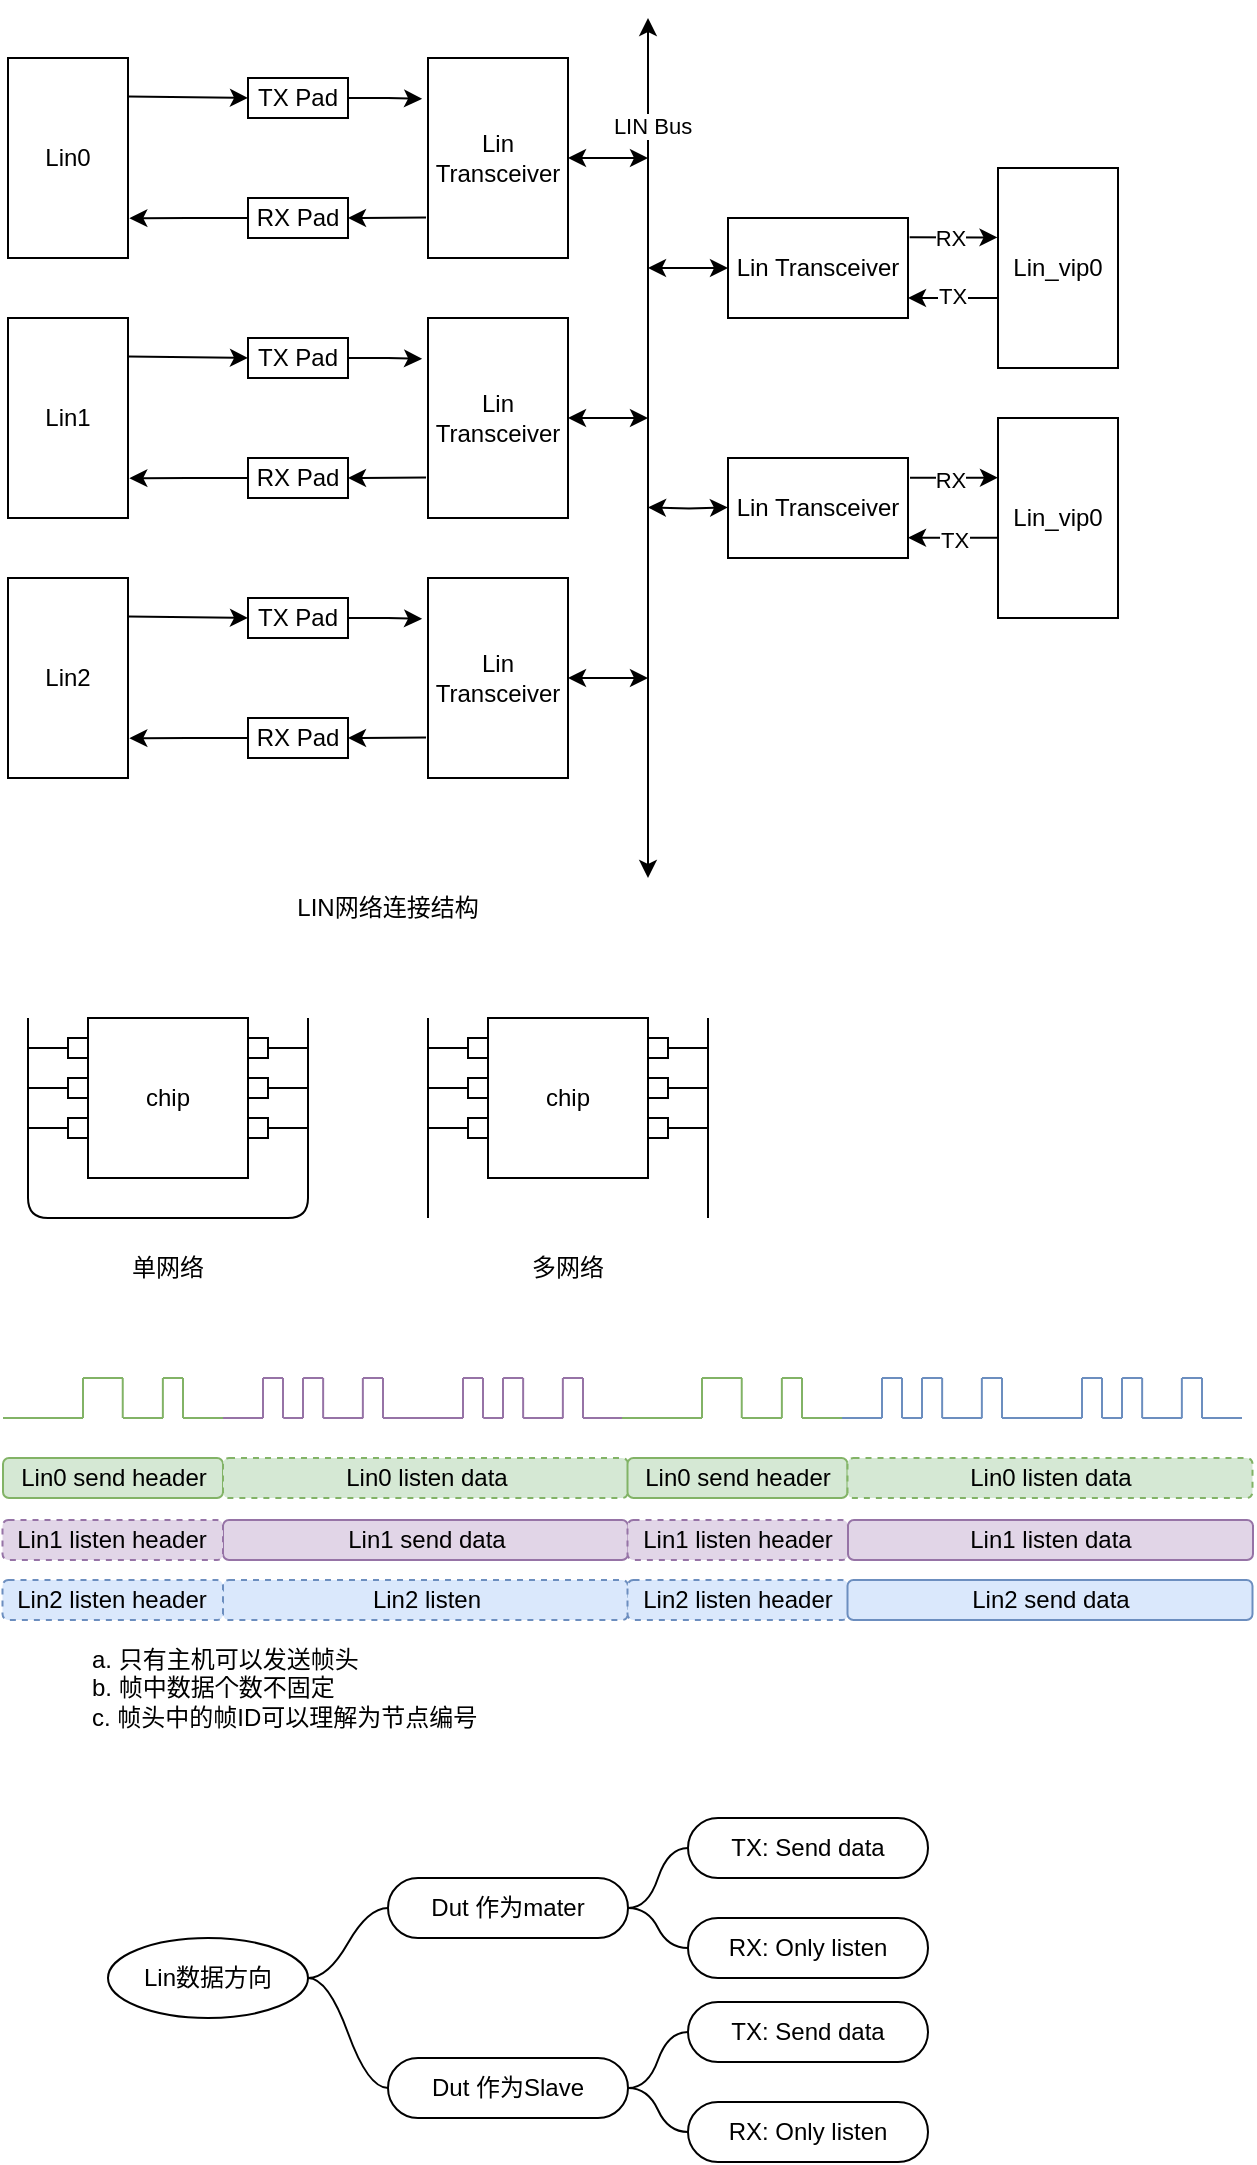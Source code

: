 <mxfile version="28.0.9">
  <diagram name="第 1 页" id="K6bxP3eLT8ISsSR_P171">
    <mxGraphModel dx="951" dy="506" grid="1" gridSize="10" guides="1" tooltips="1" connect="1" arrows="1" fold="1" page="1" pageScale="1" pageWidth="827" pageHeight="1169" math="0" shadow="0">
      <root>
        <mxCell id="0" />
        <mxCell id="1" parent="0" />
        <mxCell id="LN3oMMvDZQhAUmZCS1oj-1" value="&lt;div&gt;Lin0&lt;/div&gt;" style="rounded=0;whiteSpace=wrap;html=1;" parent="1" vertex="1">
          <mxGeometry x="80" y="40" width="60" height="100" as="geometry" />
        </mxCell>
        <mxCell id="LN3oMMvDZQhAUmZCS1oj-3" value="TX Pad" style="rounded=0;whiteSpace=wrap;html=1;" parent="1" vertex="1">
          <mxGeometry x="200" y="50" width="50" height="20" as="geometry" />
        </mxCell>
        <mxCell id="LN3oMMvDZQhAUmZCS1oj-4" value="RX Pad" style="rounded=0;whiteSpace=wrap;html=1;" parent="1" vertex="1">
          <mxGeometry x="200" y="110" width="50" height="20" as="geometry" />
        </mxCell>
        <mxCell id="LN3oMMvDZQhAUmZCS1oj-5" value="" style="endArrow=classic;html=1;rounded=0;exitX=1;exitY=0.193;exitDx=0;exitDy=0;exitPerimeter=0;entryX=0;entryY=0.5;entryDx=0;entryDy=0;" parent="1" source="LN3oMMvDZQhAUmZCS1oj-1" target="LN3oMMvDZQhAUmZCS1oj-3" edge="1">
          <mxGeometry width="50" height="50" relative="1" as="geometry">
            <mxPoint x="130" y="120" as="sourcePoint" />
            <mxPoint x="180" y="70" as="targetPoint" />
          </mxGeometry>
        </mxCell>
        <mxCell id="LN3oMMvDZQhAUmZCS1oj-6" style="edgeStyle=orthogonalEdgeStyle;rounded=0;orthogonalLoop=1;jettySize=auto;html=1;entryX=1.011;entryY=0.801;entryDx=0;entryDy=0;entryPerimeter=0;" parent="1" source="LN3oMMvDZQhAUmZCS1oj-4" target="LN3oMMvDZQhAUmZCS1oj-1" edge="1">
          <mxGeometry relative="1" as="geometry" />
        </mxCell>
        <mxCell id="LN3oMMvDZQhAUmZCS1oj-7" value="&lt;div&gt;Lin Transceiver&lt;/div&gt;" style="rounded=0;whiteSpace=wrap;html=1;" parent="1" vertex="1">
          <mxGeometry x="290" y="40" width="70" height="100" as="geometry" />
        </mxCell>
        <mxCell id="LN3oMMvDZQhAUmZCS1oj-8" style="edgeStyle=orthogonalEdgeStyle;rounded=0;orthogonalLoop=1;jettySize=auto;html=1;entryX=-0.042;entryY=0.204;entryDx=0;entryDy=0;entryPerimeter=0;" parent="1" source="LN3oMMvDZQhAUmZCS1oj-3" target="LN3oMMvDZQhAUmZCS1oj-7" edge="1">
          <mxGeometry relative="1" as="geometry" />
        </mxCell>
        <mxCell id="LN3oMMvDZQhAUmZCS1oj-9" value="" style="endArrow=classic;html=1;rounded=0;exitX=-0.014;exitY=0.798;exitDx=0;exitDy=0;exitPerimeter=0;" parent="1" source="LN3oMMvDZQhAUmZCS1oj-7" edge="1">
          <mxGeometry width="50" height="50" relative="1" as="geometry">
            <mxPoint x="280.1" y="191.8" as="sourcePoint" />
            <mxPoint x="250" y="120" as="targetPoint" />
          </mxGeometry>
        </mxCell>
        <mxCell id="LN3oMMvDZQhAUmZCS1oj-10" value="" style="endArrow=classic;startArrow=classic;html=1;rounded=0;exitX=1;exitY=0.5;exitDx=0;exitDy=0;" parent="1" source="LN3oMMvDZQhAUmZCS1oj-7" edge="1">
          <mxGeometry width="50" height="50" relative="1" as="geometry">
            <mxPoint x="380" y="100" as="sourcePoint" />
            <mxPoint x="400" y="90" as="targetPoint" />
          </mxGeometry>
        </mxCell>
        <mxCell id="LN3oMMvDZQhAUmZCS1oj-11" value="" style="endArrow=classic;startArrow=classic;html=1;rounded=0;" parent="1" edge="1">
          <mxGeometry width="50" height="50" relative="1" as="geometry">
            <mxPoint x="400" y="450" as="sourcePoint" />
            <mxPoint x="400" y="20" as="targetPoint" />
          </mxGeometry>
        </mxCell>
        <mxCell id="LN3oMMvDZQhAUmZCS1oj-12" value="&lt;div&gt;LIN Bus&lt;/div&gt;" style="edgeLabel;html=1;align=center;verticalAlign=middle;resizable=0;points=[];" parent="LN3oMMvDZQhAUmZCS1oj-11" vertex="1" connectable="0">
          <mxGeometry x="0.749" y="-2" relative="1" as="geometry">
            <mxPoint as="offset" />
          </mxGeometry>
        </mxCell>
        <mxCell id="LN3oMMvDZQhAUmZCS1oj-13" value="&lt;div&gt;Lin1&lt;/div&gt;" style="rounded=0;whiteSpace=wrap;html=1;" parent="1" vertex="1">
          <mxGeometry x="80" y="170" width="60" height="100" as="geometry" />
        </mxCell>
        <mxCell id="LN3oMMvDZQhAUmZCS1oj-14" value="TX Pad" style="rounded=0;whiteSpace=wrap;html=1;" parent="1" vertex="1">
          <mxGeometry x="200" y="180" width="50" height="20" as="geometry" />
        </mxCell>
        <mxCell id="LN3oMMvDZQhAUmZCS1oj-15" value="RX Pad" style="rounded=0;whiteSpace=wrap;html=1;" parent="1" vertex="1">
          <mxGeometry x="200" y="240" width="50" height="20" as="geometry" />
        </mxCell>
        <mxCell id="LN3oMMvDZQhAUmZCS1oj-16" value="" style="endArrow=classic;html=1;rounded=0;exitX=1;exitY=0.193;exitDx=0;exitDy=0;exitPerimeter=0;entryX=0;entryY=0.5;entryDx=0;entryDy=0;" parent="1" source="LN3oMMvDZQhAUmZCS1oj-13" target="LN3oMMvDZQhAUmZCS1oj-14" edge="1">
          <mxGeometry width="50" height="50" relative="1" as="geometry">
            <mxPoint x="130" y="250" as="sourcePoint" />
            <mxPoint x="180" y="200" as="targetPoint" />
          </mxGeometry>
        </mxCell>
        <mxCell id="LN3oMMvDZQhAUmZCS1oj-17" style="edgeStyle=orthogonalEdgeStyle;rounded=0;orthogonalLoop=1;jettySize=auto;html=1;entryX=1.011;entryY=0.801;entryDx=0;entryDy=0;entryPerimeter=0;" parent="1" source="LN3oMMvDZQhAUmZCS1oj-15" target="LN3oMMvDZQhAUmZCS1oj-13" edge="1">
          <mxGeometry relative="1" as="geometry" />
        </mxCell>
        <mxCell id="LN3oMMvDZQhAUmZCS1oj-18" value="&lt;div&gt;Lin Transceiver&lt;/div&gt;" style="rounded=0;whiteSpace=wrap;html=1;" parent="1" vertex="1">
          <mxGeometry x="290" y="170" width="70" height="100" as="geometry" />
        </mxCell>
        <mxCell id="LN3oMMvDZQhAUmZCS1oj-19" style="edgeStyle=orthogonalEdgeStyle;rounded=0;orthogonalLoop=1;jettySize=auto;html=1;entryX=-0.042;entryY=0.204;entryDx=0;entryDy=0;entryPerimeter=0;" parent="1" source="LN3oMMvDZQhAUmZCS1oj-14" target="LN3oMMvDZQhAUmZCS1oj-18" edge="1">
          <mxGeometry relative="1" as="geometry" />
        </mxCell>
        <mxCell id="LN3oMMvDZQhAUmZCS1oj-20" value="" style="endArrow=classic;html=1;rounded=0;exitX=-0.014;exitY=0.798;exitDx=0;exitDy=0;exitPerimeter=0;" parent="1" source="LN3oMMvDZQhAUmZCS1oj-18" edge="1">
          <mxGeometry width="50" height="50" relative="1" as="geometry">
            <mxPoint x="280.1" y="321.8" as="sourcePoint" />
            <mxPoint x="250" y="250" as="targetPoint" />
          </mxGeometry>
        </mxCell>
        <mxCell id="LN3oMMvDZQhAUmZCS1oj-21" value="" style="endArrow=classic;startArrow=classic;html=1;rounded=0;exitX=1;exitY=0.5;exitDx=0;exitDy=0;" parent="1" source="LN3oMMvDZQhAUmZCS1oj-18" edge="1">
          <mxGeometry width="50" height="50" relative="1" as="geometry">
            <mxPoint x="380" y="230" as="sourcePoint" />
            <mxPoint x="400" y="220" as="targetPoint" />
          </mxGeometry>
        </mxCell>
        <mxCell id="LN3oMMvDZQhAUmZCS1oj-22" value="&lt;div&gt;Lin2&lt;/div&gt;" style="rounded=0;whiteSpace=wrap;html=1;" parent="1" vertex="1">
          <mxGeometry x="80" y="300" width="60" height="100" as="geometry" />
        </mxCell>
        <mxCell id="LN3oMMvDZQhAUmZCS1oj-23" value="TX Pad" style="rounded=0;whiteSpace=wrap;html=1;" parent="1" vertex="1">
          <mxGeometry x="200" y="310" width="50" height="20" as="geometry" />
        </mxCell>
        <mxCell id="LN3oMMvDZQhAUmZCS1oj-24" value="RX Pad" style="rounded=0;whiteSpace=wrap;html=1;" parent="1" vertex="1">
          <mxGeometry x="200" y="370" width="50" height="20" as="geometry" />
        </mxCell>
        <mxCell id="LN3oMMvDZQhAUmZCS1oj-25" value="" style="endArrow=classic;html=1;rounded=0;exitX=1;exitY=0.193;exitDx=0;exitDy=0;exitPerimeter=0;entryX=0;entryY=0.5;entryDx=0;entryDy=0;" parent="1" source="LN3oMMvDZQhAUmZCS1oj-22" target="LN3oMMvDZQhAUmZCS1oj-23" edge="1">
          <mxGeometry width="50" height="50" relative="1" as="geometry">
            <mxPoint x="130" y="380" as="sourcePoint" />
            <mxPoint x="180" y="330" as="targetPoint" />
          </mxGeometry>
        </mxCell>
        <mxCell id="LN3oMMvDZQhAUmZCS1oj-26" style="edgeStyle=orthogonalEdgeStyle;rounded=0;orthogonalLoop=1;jettySize=auto;html=1;entryX=1.011;entryY=0.801;entryDx=0;entryDy=0;entryPerimeter=0;" parent="1" source="LN3oMMvDZQhAUmZCS1oj-24" target="LN3oMMvDZQhAUmZCS1oj-22" edge="1">
          <mxGeometry relative="1" as="geometry" />
        </mxCell>
        <mxCell id="LN3oMMvDZQhAUmZCS1oj-27" value="&lt;div&gt;Lin Transceiver&lt;/div&gt;" style="rounded=0;whiteSpace=wrap;html=1;" parent="1" vertex="1">
          <mxGeometry x="290" y="300" width="70" height="100" as="geometry" />
        </mxCell>
        <mxCell id="LN3oMMvDZQhAUmZCS1oj-28" style="edgeStyle=orthogonalEdgeStyle;rounded=0;orthogonalLoop=1;jettySize=auto;html=1;entryX=-0.042;entryY=0.204;entryDx=0;entryDy=0;entryPerimeter=0;" parent="1" source="LN3oMMvDZQhAUmZCS1oj-23" target="LN3oMMvDZQhAUmZCS1oj-27" edge="1">
          <mxGeometry relative="1" as="geometry" />
        </mxCell>
        <mxCell id="LN3oMMvDZQhAUmZCS1oj-29" value="" style="endArrow=classic;html=1;rounded=0;exitX=-0.014;exitY=0.798;exitDx=0;exitDy=0;exitPerimeter=0;" parent="1" source="LN3oMMvDZQhAUmZCS1oj-27" edge="1">
          <mxGeometry width="50" height="50" relative="1" as="geometry">
            <mxPoint x="280.1" y="451.8" as="sourcePoint" />
            <mxPoint x="250" y="380" as="targetPoint" />
          </mxGeometry>
        </mxCell>
        <mxCell id="LN3oMMvDZQhAUmZCS1oj-30" value="" style="endArrow=classic;startArrow=classic;html=1;rounded=0;exitX=1;exitY=0.5;exitDx=0;exitDy=0;" parent="1" source="LN3oMMvDZQhAUmZCS1oj-27" edge="1">
          <mxGeometry width="50" height="50" relative="1" as="geometry">
            <mxPoint x="380" y="360" as="sourcePoint" />
            <mxPoint x="400" y="350" as="targetPoint" />
          </mxGeometry>
        </mxCell>
        <mxCell id="LN3oMMvDZQhAUmZCS1oj-33" style="edgeStyle=orthogonalEdgeStyle;rounded=0;orthogonalLoop=1;jettySize=auto;html=1;startArrow=classic;startFill=1;" parent="1" source="LN3oMMvDZQhAUmZCS1oj-31" edge="1">
          <mxGeometry relative="1" as="geometry">
            <mxPoint x="400" y="145" as="targetPoint" />
          </mxGeometry>
        </mxCell>
        <mxCell id="LN3oMMvDZQhAUmZCS1oj-31" value="&lt;div&gt;Lin Transceiver&lt;/div&gt;" style="rounded=0;whiteSpace=wrap;html=1;" parent="1" vertex="1">
          <mxGeometry x="440" y="120" width="90" height="50" as="geometry" />
        </mxCell>
        <mxCell id="LN3oMMvDZQhAUmZCS1oj-32" value="&lt;div&gt;Lin Transceiver&lt;/div&gt;" style="rounded=0;whiteSpace=wrap;html=1;" parent="1" vertex="1">
          <mxGeometry x="440" y="240" width="90" height="50" as="geometry" />
        </mxCell>
        <mxCell id="LN3oMMvDZQhAUmZCS1oj-34" style="edgeStyle=orthogonalEdgeStyle;rounded=0;orthogonalLoop=1;jettySize=auto;html=1;startArrow=classic;startFill=1;" parent="1" edge="1">
          <mxGeometry relative="1" as="geometry">
            <mxPoint x="400" y="264.71" as="targetPoint" />
            <mxPoint x="440" y="264.71" as="sourcePoint" />
          </mxGeometry>
        </mxCell>
        <mxCell id="LN3oMMvDZQhAUmZCS1oj-35" value="LIN网络连接结构" style="text;strokeColor=none;align=center;fillColor=none;html=1;verticalAlign=middle;whiteSpace=wrap;rounded=0;" parent="1" vertex="1">
          <mxGeometry x="200" y="450" width="140" height="30" as="geometry" />
        </mxCell>
        <mxCell id="LN3oMMvDZQhAUmZCS1oj-37" value="chip" style="whiteSpace=wrap;html=1;aspect=fixed;" parent="1" vertex="1">
          <mxGeometry x="120" y="520" width="80" height="80" as="geometry" />
        </mxCell>
        <mxCell id="LN3oMMvDZQhAUmZCS1oj-39" value="" style="whiteSpace=wrap;html=1;aspect=fixed;" parent="1" vertex="1">
          <mxGeometry x="110" y="530" width="10" height="10" as="geometry" />
        </mxCell>
        <mxCell id="LN3oMMvDZQhAUmZCS1oj-40" value="" style="whiteSpace=wrap;html=1;aspect=fixed;" parent="1" vertex="1">
          <mxGeometry x="110" y="530" width="10" height="10" as="geometry" />
        </mxCell>
        <mxCell id="LN3oMMvDZQhAUmZCS1oj-41" value="" style="whiteSpace=wrap;html=1;aspect=fixed;" parent="1" vertex="1">
          <mxGeometry x="110" y="530" width="10" height="10" as="geometry" />
        </mxCell>
        <mxCell id="LN3oMMvDZQhAUmZCS1oj-49" style="edgeStyle=orthogonalEdgeStyle;rounded=0;orthogonalLoop=1;jettySize=auto;html=1;endArrow=none;endFill=0;" parent="1" source="LN3oMMvDZQhAUmZCS1oj-42" edge="1">
          <mxGeometry relative="1" as="geometry">
            <mxPoint x="90" y="535" as="targetPoint" />
          </mxGeometry>
        </mxCell>
        <mxCell id="LN3oMMvDZQhAUmZCS1oj-42" value="" style="whiteSpace=wrap;html=1;aspect=fixed;" parent="1" vertex="1">
          <mxGeometry x="110" y="530" width="10" height="10" as="geometry" />
        </mxCell>
        <mxCell id="LN3oMMvDZQhAUmZCS1oj-50" style="edgeStyle=orthogonalEdgeStyle;rounded=0;orthogonalLoop=1;jettySize=auto;html=1;endArrow=none;endFill=0;" parent="1" source="LN3oMMvDZQhAUmZCS1oj-43" edge="1">
          <mxGeometry relative="1" as="geometry">
            <mxPoint x="90" y="555" as="targetPoint" />
          </mxGeometry>
        </mxCell>
        <mxCell id="LN3oMMvDZQhAUmZCS1oj-43" value="" style="whiteSpace=wrap;html=1;aspect=fixed;" parent="1" vertex="1">
          <mxGeometry x="110" y="550" width="10" height="10" as="geometry" />
        </mxCell>
        <mxCell id="LN3oMMvDZQhAUmZCS1oj-51" style="edgeStyle=orthogonalEdgeStyle;rounded=0;orthogonalLoop=1;jettySize=auto;html=1;endArrow=none;endFill=0;" parent="1" source="LN3oMMvDZQhAUmZCS1oj-44" edge="1">
          <mxGeometry relative="1" as="geometry">
            <mxPoint x="90" y="575" as="targetPoint" />
          </mxGeometry>
        </mxCell>
        <mxCell id="LN3oMMvDZQhAUmZCS1oj-44" value="" style="whiteSpace=wrap;html=1;aspect=fixed;" parent="1" vertex="1">
          <mxGeometry x="110" y="570" width="10" height="10" as="geometry" />
        </mxCell>
        <mxCell id="LN3oMMvDZQhAUmZCS1oj-52" style="edgeStyle=orthogonalEdgeStyle;rounded=0;orthogonalLoop=1;jettySize=auto;html=1;endArrow=none;endFill=0;" parent="1" source="LN3oMMvDZQhAUmZCS1oj-45" edge="1">
          <mxGeometry relative="1" as="geometry">
            <mxPoint x="230" y="535" as="targetPoint" />
          </mxGeometry>
        </mxCell>
        <mxCell id="LN3oMMvDZQhAUmZCS1oj-45" value="" style="whiteSpace=wrap;html=1;aspect=fixed;" parent="1" vertex="1">
          <mxGeometry x="200" y="530" width="10" height="10" as="geometry" />
        </mxCell>
        <mxCell id="LN3oMMvDZQhAUmZCS1oj-53" style="edgeStyle=orthogonalEdgeStyle;rounded=0;orthogonalLoop=1;jettySize=auto;html=1;endArrow=none;endFill=0;" parent="1" source="LN3oMMvDZQhAUmZCS1oj-46" edge="1">
          <mxGeometry relative="1" as="geometry">
            <mxPoint x="230" y="555" as="targetPoint" />
          </mxGeometry>
        </mxCell>
        <mxCell id="LN3oMMvDZQhAUmZCS1oj-46" value="" style="whiteSpace=wrap;html=1;aspect=fixed;" parent="1" vertex="1">
          <mxGeometry x="200" y="550" width="10" height="10" as="geometry" />
        </mxCell>
        <mxCell id="LN3oMMvDZQhAUmZCS1oj-54" style="edgeStyle=orthogonalEdgeStyle;rounded=0;orthogonalLoop=1;jettySize=auto;html=1;endArrow=none;endFill=0;" parent="1" source="LN3oMMvDZQhAUmZCS1oj-47" edge="1">
          <mxGeometry relative="1" as="geometry">
            <mxPoint x="230" y="575" as="targetPoint" />
          </mxGeometry>
        </mxCell>
        <mxCell id="LN3oMMvDZQhAUmZCS1oj-47" value="" style="whiteSpace=wrap;html=1;aspect=fixed;" parent="1" vertex="1">
          <mxGeometry x="200" y="570" width="10" height="10" as="geometry" />
        </mxCell>
        <mxCell id="LN3oMMvDZQhAUmZCS1oj-48" value="" style="endArrow=none;html=1;rounded=1;curved=0;" parent="1" edge="1">
          <mxGeometry width="50" height="50" relative="1" as="geometry">
            <mxPoint x="230" y="520" as="sourcePoint" />
            <mxPoint x="90" y="520" as="targetPoint" />
            <Array as="points">
              <mxPoint x="230" y="620" />
              <mxPoint x="90" y="620" />
            </Array>
          </mxGeometry>
        </mxCell>
        <mxCell id="LN3oMMvDZQhAUmZCS1oj-56" value="chip" style="whiteSpace=wrap;html=1;aspect=fixed;" parent="1" vertex="1">
          <mxGeometry x="320" y="520" width="80" height="80" as="geometry" />
        </mxCell>
        <mxCell id="LN3oMMvDZQhAUmZCS1oj-57" value="" style="whiteSpace=wrap;html=1;aspect=fixed;" parent="1" vertex="1">
          <mxGeometry x="310" y="530" width="10" height="10" as="geometry" />
        </mxCell>
        <mxCell id="LN3oMMvDZQhAUmZCS1oj-58" value="" style="whiteSpace=wrap;html=1;aspect=fixed;" parent="1" vertex="1">
          <mxGeometry x="310" y="530" width="10" height="10" as="geometry" />
        </mxCell>
        <mxCell id="LN3oMMvDZQhAUmZCS1oj-59" value="" style="whiteSpace=wrap;html=1;aspect=fixed;" parent="1" vertex="1">
          <mxGeometry x="310" y="530" width="10" height="10" as="geometry" />
        </mxCell>
        <mxCell id="LN3oMMvDZQhAUmZCS1oj-60" style="edgeStyle=orthogonalEdgeStyle;rounded=0;orthogonalLoop=1;jettySize=auto;html=1;endArrow=none;endFill=0;" parent="1" source="LN3oMMvDZQhAUmZCS1oj-61" edge="1">
          <mxGeometry relative="1" as="geometry">
            <mxPoint x="290" y="535" as="targetPoint" />
          </mxGeometry>
        </mxCell>
        <mxCell id="LN3oMMvDZQhAUmZCS1oj-61" value="" style="whiteSpace=wrap;html=1;aspect=fixed;" parent="1" vertex="1">
          <mxGeometry x="310" y="530" width="10" height="10" as="geometry" />
        </mxCell>
        <mxCell id="LN3oMMvDZQhAUmZCS1oj-62" style="edgeStyle=orthogonalEdgeStyle;rounded=0;orthogonalLoop=1;jettySize=auto;html=1;endArrow=none;endFill=0;" parent="1" source="LN3oMMvDZQhAUmZCS1oj-63" edge="1">
          <mxGeometry relative="1" as="geometry">
            <mxPoint x="290" y="555" as="targetPoint" />
          </mxGeometry>
        </mxCell>
        <mxCell id="LN3oMMvDZQhAUmZCS1oj-63" value="" style="whiteSpace=wrap;html=1;aspect=fixed;" parent="1" vertex="1">
          <mxGeometry x="310" y="550" width="10" height="10" as="geometry" />
        </mxCell>
        <mxCell id="LN3oMMvDZQhAUmZCS1oj-64" style="edgeStyle=orthogonalEdgeStyle;rounded=0;orthogonalLoop=1;jettySize=auto;html=1;endArrow=none;endFill=0;" parent="1" source="LN3oMMvDZQhAUmZCS1oj-65" edge="1">
          <mxGeometry relative="1" as="geometry">
            <mxPoint x="290" y="575" as="targetPoint" />
          </mxGeometry>
        </mxCell>
        <mxCell id="LN3oMMvDZQhAUmZCS1oj-65" value="" style="whiteSpace=wrap;html=1;aspect=fixed;" parent="1" vertex="1">
          <mxGeometry x="310" y="570" width="10" height="10" as="geometry" />
        </mxCell>
        <mxCell id="LN3oMMvDZQhAUmZCS1oj-66" style="edgeStyle=orthogonalEdgeStyle;rounded=0;orthogonalLoop=1;jettySize=auto;html=1;endArrow=none;endFill=0;" parent="1" source="LN3oMMvDZQhAUmZCS1oj-67" edge="1">
          <mxGeometry relative="1" as="geometry">
            <mxPoint x="430" y="535" as="targetPoint" />
          </mxGeometry>
        </mxCell>
        <mxCell id="LN3oMMvDZQhAUmZCS1oj-67" value="" style="whiteSpace=wrap;html=1;aspect=fixed;" parent="1" vertex="1">
          <mxGeometry x="400" y="530" width="10" height="10" as="geometry" />
        </mxCell>
        <mxCell id="LN3oMMvDZQhAUmZCS1oj-68" style="edgeStyle=orthogonalEdgeStyle;rounded=0;orthogonalLoop=1;jettySize=auto;html=1;endArrow=none;endFill=0;" parent="1" source="LN3oMMvDZQhAUmZCS1oj-69" edge="1">
          <mxGeometry relative="1" as="geometry">
            <mxPoint x="430" y="555" as="targetPoint" />
          </mxGeometry>
        </mxCell>
        <mxCell id="LN3oMMvDZQhAUmZCS1oj-69" value="" style="whiteSpace=wrap;html=1;aspect=fixed;" parent="1" vertex="1">
          <mxGeometry x="400" y="550" width="10" height="10" as="geometry" />
        </mxCell>
        <mxCell id="LN3oMMvDZQhAUmZCS1oj-70" style="edgeStyle=orthogonalEdgeStyle;rounded=0;orthogonalLoop=1;jettySize=auto;html=1;endArrow=none;endFill=0;" parent="1" source="LN3oMMvDZQhAUmZCS1oj-71" edge="1">
          <mxGeometry relative="1" as="geometry">
            <mxPoint x="430" y="575" as="targetPoint" />
          </mxGeometry>
        </mxCell>
        <mxCell id="LN3oMMvDZQhAUmZCS1oj-71" value="" style="whiteSpace=wrap;html=1;aspect=fixed;" parent="1" vertex="1">
          <mxGeometry x="400" y="570" width="10" height="10" as="geometry" />
        </mxCell>
        <mxCell id="LN3oMMvDZQhAUmZCS1oj-73" value="" style="endArrow=none;html=1;rounded=0;" parent="1" edge="1">
          <mxGeometry width="50" height="50" relative="1" as="geometry">
            <mxPoint x="290" y="620" as="sourcePoint" />
            <mxPoint x="290" y="520" as="targetPoint" />
          </mxGeometry>
        </mxCell>
        <mxCell id="LN3oMMvDZQhAUmZCS1oj-74" value="" style="endArrow=none;html=1;rounded=0;" parent="1" edge="1">
          <mxGeometry width="50" height="50" relative="1" as="geometry">
            <mxPoint x="430" y="620" as="sourcePoint" />
            <mxPoint x="430" y="520" as="targetPoint" />
          </mxGeometry>
        </mxCell>
        <mxCell id="LN3oMMvDZQhAUmZCS1oj-75" value="单网络" style="text;strokeColor=none;align=center;fillColor=none;html=1;verticalAlign=middle;whiteSpace=wrap;rounded=0;" parent="1" vertex="1">
          <mxGeometry x="130" y="630" width="60" height="30" as="geometry" />
        </mxCell>
        <mxCell id="LN3oMMvDZQhAUmZCS1oj-76" value="多网络" style="text;strokeColor=none;align=center;fillColor=none;html=1;verticalAlign=middle;whiteSpace=wrap;rounded=0;" parent="1" vertex="1">
          <mxGeometry x="330" y="630" width="60" height="30" as="geometry" />
        </mxCell>
        <mxCell id="LN3oMMvDZQhAUmZCS1oj-77" value="" style="endArrow=none;html=1;rounded=0;fillColor=#d5e8d4;strokeColor=#82b366;" parent="1" edge="1">
          <mxGeometry width="50" height="50" relative="1" as="geometry">
            <mxPoint x="77.5" y="720" as="sourcePoint" />
            <mxPoint x="117.5" y="720" as="targetPoint" />
          </mxGeometry>
        </mxCell>
        <mxCell id="LN3oMMvDZQhAUmZCS1oj-78" value="" style="endArrow=none;html=1;rounded=0;fillColor=#d5e8d4;strokeColor=#82b366;" parent="1" edge="1">
          <mxGeometry width="50" height="50" relative="1" as="geometry">
            <mxPoint x="117.5" y="720" as="sourcePoint" />
            <mxPoint x="117.5" y="700" as="targetPoint" />
          </mxGeometry>
        </mxCell>
        <mxCell id="LN3oMMvDZQhAUmZCS1oj-79" value="" style="endArrow=none;html=1;rounded=0;fillColor=#d5e8d4;strokeColor=#82b366;" parent="1" edge="1">
          <mxGeometry width="50" height="50" relative="1" as="geometry">
            <mxPoint x="117.5" y="700" as="sourcePoint" />
            <mxPoint x="137.5" y="700" as="targetPoint" />
          </mxGeometry>
        </mxCell>
        <mxCell id="LN3oMMvDZQhAUmZCS1oj-80" value="" style="endArrow=none;html=1;rounded=0;fillColor=#d5e8d4;strokeColor=#82b366;" parent="1" edge="1">
          <mxGeometry width="50" height="50" relative="1" as="geometry">
            <mxPoint x="137.5" y="720" as="sourcePoint" />
            <mxPoint x="157.5" y="720" as="targetPoint" />
          </mxGeometry>
        </mxCell>
        <mxCell id="LN3oMMvDZQhAUmZCS1oj-81" value="" style="endArrow=none;html=1;rounded=0;fillColor=#d5e8d4;strokeColor=#82b366;" parent="1" edge="1">
          <mxGeometry width="50" height="50" relative="1" as="geometry">
            <mxPoint x="167.5" y="720" as="sourcePoint" />
            <mxPoint x="187.5" y="720" as="targetPoint" />
          </mxGeometry>
        </mxCell>
        <mxCell id="LN3oMMvDZQhAUmZCS1oj-82" value="" style="endArrow=none;html=1;rounded=0;fillColor=#d5e8d4;strokeColor=#82b366;" parent="1" edge="1">
          <mxGeometry width="50" height="50" relative="1" as="geometry">
            <mxPoint x="157.5" y="700" as="sourcePoint" />
            <mxPoint x="167.5" y="700" as="targetPoint" />
          </mxGeometry>
        </mxCell>
        <mxCell id="LN3oMMvDZQhAUmZCS1oj-83" value="" style="endArrow=none;html=1;rounded=0;fillColor=#d5e8d4;strokeColor=#82b366;" parent="1" edge="1">
          <mxGeometry width="50" height="50" relative="1" as="geometry">
            <mxPoint x="137.37" y="720" as="sourcePoint" />
            <mxPoint x="137.37" y="700" as="targetPoint" />
          </mxGeometry>
        </mxCell>
        <mxCell id="LN3oMMvDZQhAUmZCS1oj-84" value="" style="endArrow=none;html=1;rounded=0;fillColor=#d5e8d4;strokeColor=#82b366;" parent="1" edge="1">
          <mxGeometry width="50" height="50" relative="1" as="geometry">
            <mxPoint x="157.43" y="720" as="sourcePoint" />
            <mxPoint x="157.43" y="700" as="targetPoint" />
          </mxGeometry>
        </mxCell>
        <mxCell id="LN3oMMvDZQhAUmZCS1oj-85" value="" style="endArrow=none;html=1;rounded=0;fillColor=#d5e8d4;strokeColor=#82b366;" parent="1" edge="1">
          <mxGeometry width="50" height="50" relative="1" as="geometry">
            <mxPoint x="167.5" y="720" as="sourcePoint" />
            <mxPoint x="167.5" y="700" as="targetPoint" />
          </mxGeometry>
        </mxCell>
        <mxCell id="LN3oMMvDZQhAUmZCS1oj-86" value="" style="endArrow=none;html=1;rounded=0;fillColor=#e1d5e7;strokeColor=#9673a6;" parent="1" edge="1">
          <mxGeometry width="50" height="50" relative="1" as="geometry">
            <mxPoint x="187.5" y="720" as="sourcePoint" />
            <mxPoint x="207.5" y="720" as="targetPoint" />
          </mxGeometry>
        </mxCell>
        <mxCell id="LN3oMMvDZQhAUmZCS1oj-87" value="" style="endArrow=none;html=1;rounded=0;fillColor=#e1d5e7;strokeColor=#9673a6;" parent="1" edge="1">
          <mxGeometry width="50" height="50" relative="1" as="geometry">
            <mxPoint x="207.5" y="720" as="sourcePoint" />
            <mxPoint x="207.5" y="700" as="targetPoint" />
          </mxGeometry>
        </mxCell>
        <mxCell id="LN3oMMvDZQhAUmZCS1oj-88" value="" style="endArrow=none;html=1;rounded=0;fillColor=#e1d5e7;strokeColor=#9673a6;" parent="1" edge="1">
          <mxGeometry width="50" height="50" relative="1" as="geometry">
            <mxPoint x="207.5" y="700" as="sourcePoint" />
            <mxPoint x="217.5" y="700" as="targetPoint" />
          </mxGeometry>
        </mxCell>
        <mxCell id="LN3oMMvDZQhAUmZCS1oj-89" value="" style="endArrow=none;html=1;rounded=0;fillColor=#e1d5e7;strokeColor=#9673a6;" parent="1" edge="1">
          <mxGeometry width="50" height="50" relative="1" as="geometry">
            <mxPoint x="217.63" y="720" as="sourcePoint" />
            <mxPoint x="227.5" y="720" as="targetPoint" />
          </mxGeometry>
        </mxCell>
        <mxCell id="LN3oMMvDZQhAUmZCS1oj-90" value="" style="endArrow=none;html=1;rounded=0;fillColor=#e1d5e7;strokeColor=#9673a6;" parent="1" edge="1">
          <mxGeometry width="50" height="50" relative="1" as="geometry">
            <mxPoint x="237.57" y="720" as="sourcePoint" />
            <mxPoint x="257.57" y="720" as="targetPoint" />
          </mxGeometry>
        </mxCell>
        <mxCell id="LN3oMMvDZQhAUmZCS1oj-91" value="" style="endArrow=none;html=1;rounded=0;fillColor=#e1d5e7;strokeColor=#9673a6;" parent="1" edge="1">
          <mxGeometry width="50" height="50" relative="1" as="geometry">
            <mxPoint x="227.57" y="700" as="sourcePoint" />
            <mxPoint x="237.57" y="700" as="targetPoint" />
          </mxGeometry>
        </mxCell>
        <mxCell id="LN3oMMvDZQhAUmZCS1oj-92" value="" style="endArrow=none;html=1;rounded=0;fillColor=#e1d5e7;strokeColor=#9673a6;" parent="1" edge="1">
          <mxGeometry width="50" height="50" relative="1" as="geometry">
            <mxPoint x="217.5" y="720" as="sourcePoint" />
            <mxPoint x="217.5" y="700" as="targetPoint" />
          </mxGeometry>
        </mxCell>
        <mxCell id="LN3oMMvDZQhAUmZCS1oj-93" value="" style="endArrow=none;html=1;rounded=0;fillColor=#e1d5e7;strokeColor=#9673a6;" parent="1" edge="1">
          <mxGeometry width="50" height="50" relative="1" as="geometry">
            <mxPoint x="227.5" y="720" as="sourcePoint" />
            <mxPoint x="227.5" y="700" as="targetPoint" />
          </mxGeometry>
        </mxCell>
        <mxCell id="LN3oMMvDZQhAUmZCS1oj-94" value="" style="endArrow=none;html=1;rounded=0;fillColor=#e1d5e7;strokeColor=#9673a6;" parent="1" edge="1">
          <mxGeometry width="50" height="50" relative="1" as="geometry">
            <mxPoint x="237.57" y="720" as="sourcePoint" />
            <mxPoint x="237.57" y="700" as="targetPoint" />
          </mxGeometry>
        </mxCell>
        <mxCell id="LN3oMMvDZQhAUmZCS1oj-99" value="" style="endArrow=none;html=1;rounded=0;fillColor=#e1d5e7;strokeColor=#9673a6;" parent="1" edge="1">
          <mxGeometry width="50" height="50" relative="1" as="geometry">
            <mxPoint x="267.5" y="720" as="sourcePoint" />
            <mxPoint x="287.5" y="720" as="targetPoint" />
          </mxGeometry>
        </mxCell>
        <mxCell id="LN3oMMvDZQhAUmZCS1oj-100" value="" style="endArrow=none;html=1;rounded=0;fillColor=#e1d5e7;strokeColor=#9673a6;" parent="1" edge="1">
          <mxGeometry width="50" height="50" relative="1" as="geometry">
            <mxPoint x="257.5" y="700" as="sourcePoint" />
            <mxPoint x="267.5" y="700" as="targetPoint" />
          </mxGeometry>
        </mxCell>
        <mxCell id="LN3oMMvDZQhAUmZCS1oj-101" value="" style="endArrow=none;html=1;rounded=0;fillColor=#e1d5e7;strokeColor=#9673a6;" parent="1" edge="1">
          <mxGeometry width="50" height="50" relative="1" as="geometry">
            <mxPoint x="257.43" y="720" as="sourcePoint" />
            <mxPoint x="257.43" y="700" as="targetPoint" />
          </mxGeometry>
        </mxCell>
        <mxCell id="LN3oMMvDZQhAUmZCS1oj-102" value="" style="endArrow=none;html=1;rounded=0;fillColor=#e1d5e7;strokeColor=#9673a6;" parent="1" edge="1">
          <mxGeometry width="50" height="50" relative="1" as="geometry">
            <mxPoint x="267.5" y="720" as="sourcePoint" />
            <mxPoint x="267.5" y="700" as="targetPoint" />
          </mxGeometry>
        </mxCell>
        <mxCell id="LN3oMMvDZQhAUmZCS1oj-108" value="Lin0 send header" style="rounded=1;whiteSpace=wrap;html=1;fillColor=#d5e8d4;strokeColor=#82b366;" parent="1" vertex="1">
          <mxGeometry x="77.5" y="740" width="110" height="20" as="geometry" />
        </mxCell>
        <mxCell id="LN3oMMvDZQhAUmZCS1oj-109" value="Lin1 send data" style="rounded=1;whiteSpace=wrap;html=1;fillColor=#e1d5e7;strokeColor=#9673a6;" parent="1" vertex="1">
          <mxGeometry x="187.5" y="771" width="202.5" height="20" as="geometry" />
        </mxCell>
        <mxCell id="LN3oMMvDZQhAUmZCS1oj-110" value="Lin2 listen" style="rounded=1;whiteSpace=wrap;html=1;fillColor=#dae8fc;strokeColor=#6c8ebf;dashed=1;" parent="1" vertex="1">
          <mxGeometry x="187.5" y="801" width="202.5" height="20" as="geometry" />
        </mxCell>
        <mxCell id="LN3oMMvDZQhAUmZCS1oj-111" value="Lin数据方向" style="ellipse;whiteSpace=wrap;html=1;align=center;newEdgeStyle={&quot;edgeStyle&quot;:&quot;entityRelationEdgeStyle&quot;,&quot;startArrow&quot;:&quot;none&quot;,&quot;endArrow&quot;:&quot;none&quot;,&quot;segment&quot;:10,&quot;curved&quot;:1,&quot;sourcePerimeterSpacing&quot;:0,&quot;targetPerimeterSpacing&quot;:0};treeFolding=1;treeMoving=1;" parent="1" vertex="1">
          <mxGeometry x="130" y="980" width="100" height="40" as="geometry" />
        </mxCell>
        <mxCell id="LN3oMMvDZQhAUmZCS1oj-119" style="edgeStyle=entityRelationEdgeStyle;rounded=0;orthogonalLoop=1;jettySize=auto;html=1;startArrow=none;endArrow=none;segment=10;curved=1;sourcePerimeterSpacing=0;targetPerimeterSpacing=0;entryX=0;entryY=0.5;entryDx=0;entryDy=0;" parent="1" source="LN3oMMvDZQhAUmZCS1oj-112" target="LN3oMMvDZQhAUmZCS1oj-118" edge="1">
          <mxGeometry relative="1" as="geometry" />
        </mxCell>
        <mxCell id="LN3oMMvDZQhAUmZCS1oj-112" value="Dut 作为mater" style="whiteSpace=wrap;html=1;rounded=1;arcSize=50;align=center;verticalAlign=middle;strokeWidth=1;autosize=1;spacing=4;treeFolding=1;treeMoving=1;newEdgeStyle={&quot;edgeStyle&quot;:&quot;entityRelationEdgeStyle&quot;,&quot;startArrow&quot;:&quot;none&quot;,&quot;endArrow&quot;:&quot;none&quot;,&quot;segment&quot;:10,&quot;curved&quot;:1,&quot;sourcePerimeterSpacing&quot;:0,&quot;targetPerimeterSpacing&quot;:0};" parent="1" vertex="1">
          <mxGeometry x="270" y="950" width="120" height="30" as="geometry" />
        </mxCell>
        <mxCell id="LN3oMMvDZQhAUmZCS1oj-113" value="" style="edgeStyle=entityRelationEdgeStyle;startArrow=none;endArrow=none;segment=10;curved=1;sourcePerimeterSpacing=0;targetPerimeterSpacing=0;rounded=0;" parent="1" target="LN3oMMvDZQhAUmZCS1oj-112" edge="1">
          <mxGeometry relative="1" as="geometry">
            <mxPoint x="230" y="1000" as="sourcePoint" />
          </mxGeometry>
        </mxCell>
        <mxCell id="LN3oMMvDZQhAUmZCS1oj-114" value="Dut 作为Slave" style="whiteSpace=wrap;html=1;rounded=1;arcSize=50;align=center;verticalAlign=middle;strokeWidth=1;autosize=1;spacing=4;treeFolding=1;treeMoving=1;newEdgeStyle={&quot;edgeStyle&quot;:&quot;entityRelationEdgeStyle&quot;,&quot;startArrow&quot;:&quot;none&quot;,&quot;endArrow&quot;:&quot;none&quot;,&quot;segment&quot;:10,&quot;curved&quot;:1,&quot;sourcePerimeterSpacing&quot;:0,&quot;targetPerimeterSpacing&quot;:0};" parent="1" vertex="1">
          <mxGeometry x="270" y="1040" width="120" height="30" as="geometry" />
        </mxCell>
        <mxCell id="LN3oMMvDZQhAUmZCS1oj-115" value="" style="edgeStyle=entityRelationEdgeStyle;startArrow=none;endArrow=none;segment=10;curved=1;sourcePerimeterSpacing=0;targetPerimeterSpacing=0;rounded=0;" parent="1" target="LN3oMMvDZQhAUmZCS1oj-114" edge="1">
          <mxGeometry relative="1" as="geometry">
            <mxPoint x="230" y="1000" as="sourcePoint" />
          </mxGeometry>
        </mxCell>
        <mxCell id="LN3oMMvDZQhAUmZCS1oj-116" value="TX: Send data" style="whiteSpace=wrap;html=1;rounded=1;arcSize=50;align=center;verticalAlign=middle;strokeWidth=1;autosize=1;spacing=4;treeFolding=1;treeMoving=1;newEdgeStyle={&quot;edgeStyle&quot;:&quot;entityRelationEdgeStyle&quot;,&quot;startArrow&quot;:&quot;none&quot;,&quot;endArrow&quot;:&quot;none&quot;,&quot;segment&quot;:10,&quot;curved&quot;:1,&quot;sourcePerimeterSpacing&quot;:0,&quot;targetPerimeterSpacing&quot;:0};" parent="1" vertex="1">
          <mxGeometry x="420" y="920" width="120" height="30" as="geometry" />
        </mxCell>
        <mxCell id="LN3oMMvDZQhAUmZCS1oj-117" value="" style="edgeStyle=entityRelationEdgeStyle;startArrow=none;endArrow=none;segment=10;curved=1;sourcePerimeterSpacing=0;targetPerimeterSpacing=0;rounded=0;exitX=1;exitY=0.5;exitDx=0;exitDy=0;" parent="1" source="LN3oMMvDZQhAUmZCS1oj-112" target="LN3oMMvDZQhAUmZCS1oj-116" edge="1">
          <mxGeometry relative="1" as="geometry">
            <mxPoint x="389" y="962" as="sourcePoint" />
          </mxGeometry>
        </mxCell>
        <mxCell id="LN3oMMvDZQhAUmZCS1oj-118" value="RX: Only listen" style="whiteSpace=wrap;html=1;rounded=1;arcSize=50;align=center;verticalAlign=middle;strokeWidth=1;autosize=1;spacing=4;treeFolding=1;treeMoving=1;newEdgeStyle={&quot;edgeStyle&quot;:&quot;entityRelationEdgeStyle&quot;,&quot;startArrow&quot;:&quot;none&quot;,&quot;endArrow&quot;:&quot;none&quot;,&quot;segment&quot;:10,&quot;curved&quot;:1,&quot;sourcePerimeterSpacing&quot;:0,&quot;targetPerimeterSpacing&quot;:0};" parent="1" vertex="1">
          <mxGeometry x="420" y="970" width="120" height="30" as="geometry" />
        </mxCell>
        <mxCell id="LN3oMMvDZQhAUmZCS1oj-120" style="edgeStyle=entityRelationEdgeStyle;rounded=0;orthogonalLoop=1;jettySize=auto;html=1;startArrow=none;endArrow=none;segment=10;curved=1;sourcePerimeterSpacing=0;targetPerimeterSpacing=0;entryX=0;entryY=0.5;entryDx=0;entryDy=0;exitX=1;exitY=0.5;exitDx=0;exitDy=0;" parent="1" source="LN3oMMvDZQhAUmZCS1oj-114" target="LN3oMMvDZQhAUmZCS1oj-123" edge="1">
          <mxGeometry relative="1" as="geometry">
            <mxPoint x="390" y="1057" as="sourcePoint" />
          </mxGeometry>
        </mxCell>
        <mxCell id="LN3oMMvDZQhAUmZCS1oj-121" value="TX: Send data" style="whiteSpace=wrap;html=1;rounded=1;arcSize=50;align=center;verticalAlign=middle;strokeWidth=1;autosize=1;spacing=4;treeFolding=1;treeMoving=1;newEdgeStyle={&quot;edgeStyle&quot;:&quot;entityRelationEdgeStyle&quot;,&quot;startArrow&quot;:&quot;none&quot;,&quot;endArrow&quot;:&quot;none&quot;,&quot;segment&quot;:10,&quot;curved&quot;:1,&quot;sourcePerimeterSpacing&quot;:0,&quot;targetPerimeterSpacing&quot;:0};" parent="1" vertex="1">
          <mxGeometry x="420" y="1012" width="120" height="30" as="geometry" />
        </mxCell>
        <mxCell id="LN3oMMvDZQhAUmZCS1oj-122" value="" style="edgeStyle=entityRelationEdgeStyle;startArrow=none;endArrow=none;segment=10;curved=1;sourcePerimeterSpacing=0;targetPerimeterSpacing=0;rounded=0;exitX=1;exitY=0.5;exitDx=0;exitDy=0;" parent="1" source="LN3oMMvDZQhAUmZCS1oj-114" target="LN3oMMvDZQhAUmZCS1oj-121" edge="1">
          <mxGeometry relative="1" as="geometry">
            <mxPoint x="390" y="1057" as="sourcePoint" />
          </mxGeometry>
        </mxCell>
        <mxCell id="LN3oMMvDZQhAUmZCS1oj-123" value="RX: Only listen" style="whiteSpace=wrap;html=1;rounded=1;arcSize=50;align=center;verticalAlign=middle;strokeWidth=1;autosize=1;spacing=4;treeFolding=1;treeMoving=1;newEdgeStyle={&quot;edgeStyle&quot;:&quot;entityRelationEdgeStyle&quot;,&quot;startArrow&quot;:&quot;none&quot;,&quot;endArrow&quot;:&quot;none&quot;,&quot;segment&quot;:10,&quot;curved&quot;:1,&quot;sourcePerimeterSpacing&quot;:0,&quot;targetPerimeterSpacing&quot;:0};" parent="1" vertex="1">
          <mxGeometry x="420" y="1062" width="120" height="30" as="geometry" />
        </mxCell>
        <mxCell id="_QyYO3VfeQBTmB0DwKH0-1" value="&lt;div&gt;Lin_vip0&lt;/div&gt;" style="rounded=0;whiteSpace=wrap;html=1;" vertex="1" parent="1">
          <mxGeometry x="575" y="95" width="60" height="100" as="geometry" />
        </mxCell>
        <mxCell id="_QyYO3VfeQBTmB0DwKH0-2" value="&lt;div&gt;Lin_vip0&lt;/div&gt;" style="rounded=0;whiteSpace=wrap;html=1;" vertex="1" parent="1">
          <mxGeometry x="575" y="220" width="60" height="100" as="geometry" />
        </mxCell>
        <mxCell id="_QyYO3VfeQBTmB0DwKH0-3" value="" style="endArrow=classic;html=1;rounded=0;exitX=1.009;exitY=0.193;exitDx=0;exitDy=0;exitPerimeter=0;entryX=-0.004;entryY=0.347;entryDx=0;entryDy=0;entryPerimeter=0;endFill=1;" edge="1" parent="1" source="LN3oMMvDZQhAUmZCS1oj-31" target="_QyYO3VfeQBTmB0DwKH0-1">
          <mxGeometry width="50" height="50" relative="1" as="geometry">
            <mxPoint x="570" y="210" as="sourcePoint" />
            <mxPoint x="570" y="130" as="targetPoint" />
          </mxGeometry>
        </mxCell>
        <mxCell id="_QyYO3VfeQBTmB0DwKH0-7" value="RX" style="edgeLabel;html=1;align=center;verticalAlign=middle;resizable=0;points=[];" vertex="1" connectable="0" parent="_QyYO3VfeQBTmB0DwKH0-3">
          <mxGeometry x="-0.016" relative="1" as="geometry">
            <mxPoint x="-2" as="offset" />
          </mxGeometry>
        </mxCell>
        <mxCell id="_QyYO3VfeQBTmB0DwKH0-4" value="" style="endArrow=classic;html=1;rounded=0;exitX=-0.001;exitY=0.65;exitDx=0;exitDy=0;exitPerimeter=0;endFill=1;" edge="1" parent="1" source="_QyYO3VfeQBTmB0DwKH0-1">
          <mxGeometry width="50" height="50" relative="1" as="geometry">
            <mxPoint x="550" y="180" as="sourcePoint" />
            <mxPoint x="530" y="160" as="targetPoint" />
          </mxGeometry>
        </mxCell>
        <mxCell id="_QyYO3VfeQBTmB0DwKH0-8" value="TX" style="edgeLabel;html=1;align=center;verticalAlign=middle;resizable=0;points=[];" vertex="1" connectable="0" parent="_QyYO3VfeQBTmB0DwKH0-4">
          <mxGeometry x="-0.049" y="-1" relative="1" as="geometry">
            <mxPoint x="-2" as="offset" />
          </mxGeometry>
        </mxCell>
        <mxCell id="_QyYO3VfeQBTmB0DwKH0-5" value="" style="endArrow=classic;html=1;rounded=0;exitX=1.009;exitY=0.193;exitDx=0;exitDy=0;exitPerimeter=0;entryX=-0.004;entryY=0.347;entryDx=0;entryDy=0;entryPerimeter=0;endFill=1;" edge="1" parent="1">
          <mxGeometry width="50" height="50" relative="1" as="geometry">
            <mxPoint x="531" y="249.86" as="sourcePoint" />
            <mxPoint x="575" y="249.86" as="targetPoint" />
          </mxGeometry>
        </mxCell>
        <mxCell id="_QyYO3VfeQBTmB0DwKH0-9" value="RX" style="edgeLabel;html=1;align=center;verticalAlign=middle;resizable=0;points=[];" vertex="1" connectable="0" parent="_QyYO3VfeQBTmB0DwKH0-5">
          <mxGeometry y="-1" relative="1" as="geometry">
            <mxPoint x="-2" as="offset" />
          </mxGeometry>
        </mxCell>
        <mxCell id="_QyYO3VfeQBTmB0DwKH0-6" value="" style="endArrow=classic;html=1;rounded=0;exitX=-0.001;exitY=0.65;exitDx=0;exitDy=0;exitPerimeter=0;endFill=1;" edge="1" parent="1">
          <mxGeometry width="50" height="50" relative="1" as="geometry">
            <mxPoint x="575" y="279.86" as="sourcePoint" />
            <mxPoint x="530" y="279.86" as="targetPoint" />
          </mxGeometry>
        </mxCell>
        <mxCell id="_QyYO3VfeQBTmB0DwKH0-10" value="TX" style="edgeLabel;html=1;align=center;verticalAlign=middle;resizable=0;points=[];" vertex="1" connectable="0" parent="_QyYO3VfeQBTmB0DwKH0-6">
          <mxGeometry x="-0.006" y="1" relative="1" as="geometry">
            <mxPoint as="offset" />
          </mxGeometry>
        </mxCell>
        <mxCell id="_QyYO3VfeQBTmB0DwKH0-11" value="" style="endArrow=none;html=1;rounded=0;fillColor=#e1d5e7;strokeColor=#9673a6;" edge="1" parent="1">
          <mxGeometry width="50" height="50" relative="1" as="geometry">
            <mxPoint x="287.5" y="720" as="sourcePoint" />
            <mxPoint x="307.5" y="720" as="targetPoint" />
          </mxGeometry>
        </mxCell>
        <mxCell id="_QyYO3VfeQBTmB0DwKH0-12" value="" style="endArrow=none;html=1;rounded=0;fillColor=#e1d5e7;strokeColor=#9673a6;" edge="1" parent="1">
          <mxGeometry width="50" height="50" relative="1" as="geometry">
            <mxPoint x="307.5" y="720" as="sourcePoint" />
            <mxPoint x="307.5" y="700" as="targetPoint" />
          </mxGeometry>
        </mxCell>
        <mxCell id="_QyYO3VfeQBTmB0DwKH0-13" value="" style="endArrow=none;html=1;rounded=0;fillColor=#e1d5e7;strokeColor=#9673a6;" edge="1" parent="1">
          <mxGeometry width="50" height="50" relative="1" as="geometry">
            <mxPoint x="307.5" y="700" as="sourcePoint" />
            <mxPoint x="317.5" y="700" as="targetPoint" />
          </mxGeometry>
        </mxCell>
        <mxCell id="_QyYO3VfeQBTmB0DwKH0-14" value="" style="endArrow=none;html=1;rounded=0;fillColor=#e1d5e7;strokeColor=#9673a6;" edge="1" parent="1">
          <mxGeometry width="50" height="50" relative="1" as="geometry">
            <mxPoint x="317.63" y="720" as="sourcePoint" />
            <mxPoint x="327.5" y="720" as="targetPoint" />
          </mxGeometry>
        </mxCell>
        <mxCell id="_QyYO3VfeQBTmB0DwKH0-15" value="" style="endArrow=none;html=1;rounded=0;fillColor=#e1d5e7;strokeColor=#9673a6;" edge="1" parent="1">
          <mxGeometry width="50" height="50" relative="1" as="geometry">
            <mxPoint x="337.57" y="720" as="sourcePoint" />
            <mxPoint x="357.57" y="720" as="targetPoint" />
          </mxGeometry>
        </mxCell>
        <mxCell id="_QyYO3VfeQBTmB0DwKH0-16" value="" style="endArrow=none;html=1;rounded=0;fillColor=#e1d5e7;strokeColor=#9673a6;" edge="1" parent="1">
          <mxGeometry width="50" height="50" relative="1" as="geometry">
            <mxPoint x="327.57" y="700" as="sourcePoint" />
            <mxPoint x="337.57" y="700" as="targetPoint" />
          </mxGeometry>
        </mxCell>
        <mxCell id="_QyYO3VfeQBTmB0DwKH0-17" value="" style="endArrow=none;html=1;rounded=0;fillColor=#e1d5e7;strokeColor=#9673a6;" edge="1" parent="1">
          <mxGeometry width="50" height="50" relative="1" as="geometry">
            <mxPoint x="317.5" y="720" as="sourcePoint" />
            <mxPoint x="317.5" y="700" as="targetPoint" />
          </mxGeometry>
        </mxCell>
        <mxCell id="_QyYO3VfeQBTmB0DwKH0-18" value="" style="endArrow=none;html=1;rounded=0;fillColor=#e1d5e7;strokeColor=#9673a6;" edge="1" parent="1">
          <mxGeometry width="50" height="50" relative="1" as="geometry">
            <mxPoint x="327.5" y="720" as="sourcePoint" />
            <mxPoint x="327.5" y="700" as="targetPoint" />
          </mxGeometry>
        </mxCell>
        <mxCell id="_QyYO3VfeQBTmB0DwKH0-19" value="" style="endArrow=none;html=1;rounded=0;fillColor=#e1d5e7;strokeColor=#9673a6;" edge="1" parent="1">
          <mxGeometry width="50" height="50" relative="1" as="geometry">
            <mxPoint x="337.57" y="720" as="sourcePoint" />
            <mxPoint x="337.57" y="700" as="targetPoint" />
          </mxGeometry>
        </mxCell>
        <mxCell id="_QyYO3VfeQBTmB0DwKH0-20" value="" style="endArrow=none;html=1;rounded=0;fillColor=#e1d5e7;strokeColor=#9673a6;" edge="1" parent="1">
          <mxGeometry width="50" height="50" relative="1" as="geometry">
            <mxPoint x="367.5" y="720" as="sourcePoint" />
            <mxPoint x="387.5" y="720" as="targetPoint" />
          </mxGeometry>
        </mxCell>
        <mxCell id="_QyYO3VfeQBTmB0DwKH0-21" value="" style="endArrow=none;html=1;rounded=0;fillColor=#e1d5e7;strokeColor=#9673a6;" edge="1" parent="1">
          <mxGeometry width="50" height="50" relative="1" as="geometry">
            <mxPoint x="357.5" y="700" as="sourcePoint" />
            <mxPoint x="367.5" y="700" as="targetPoint" />
          </mxGeometry>
        </mxCell>
        <mxCell id="_QyYO3VfeQBTmB0DwKH0-22" value="" style="endArrow=none;html=1;rounded=0;fillColor=#e1d5e7;strokeColor=#9673a6;" edge="1" parent="1">
          <mxGeometry width="50" height="50" relative="1" as="geometry">
            <mxPoint x="357.43" y="720" as="sourcePoint" />
            <mxPoint x="357.43" y="700" as="targetPoint" />
          </mxGeometry>
        </mxCell>
        <mxCell id="_QyYO3VfeQBTmB0DwKH0-23" value="" style="endArrow=none;html=1;rounded=0;fillColor=#e1d5e7;strokeColor=#9673a6;" edge="1" parent="1">
          <mxGeometry width="50" height="50" relative="1" as="geometry">
            <mxPoint x="367.5" y="720" as="sourcePoint" />
            <mxPoint x="367.5" y="700" as="targetPoint" />
          </mxGeometry>
        </mxCell>
        <mxCell id="_QyYO3VfeQBTmB0DwKH0-24" value="" style="endArrow=none;html=1;rounded=0;fillColor=#d5e8d4;strokeColor=#82b366;" edge="1" parent="1">
          <mxGeometry width="50" height="50" relative="1" as="geometry">
            <mxPoint x="387" y="720" as="sourcePoint" />
            <mxPoint x="427" y="720" as="targetPoint" />
          </mxGeometry>
        </mxCell>
        <mxCell id="_QyYO3VfeQBTmB0DwKH0-25" value="" style="endArrow=none;html=1;rounded=0;fillColor=#d5e8d4;strokeColor=#82b366;" edge="1" parent="1">
          <mxGeometry width="50" height="50" relative="1" as="geometry">
            <mxPoint x="427" y="720" as="sourcePoint" />
            <mxPoint x="427" y="700" as="targetPoint" />
          </mxGeometry>
        </mxCell>
        <mxCell id="_QyYO3VfeQBTmB0DwKH0-26" value="" style="endArrow=none;html=1;rounded=0;fillColor=#d5e8d4;strokeColor=#82b366;" edge="1" parent="1">
          <mxGeometry width="50" height="50" relative="1" as="geometry">
            <mxPoint x="427" y="700" as="sourcePoint" />
            <mxPoint x="447" y="700" as="targetPoint" />
          </mxGeometry>
        </mxCell>
        <mxCell id="_QyYO3VfeQBTmB0DwKH0-27" value="" style="endArrow=none;html=1;rounded=0;fillColor=#d5e8d4;strokeColor=#82b366;" edge="1" parent="1">
          <mxGeometry width="50" height="50" relative="1" as="geometry">
            <mxPoint x="447" y="720" as="sourcePoint" />
            <mxPoint x="467" y="720" as="targetPoint" />
          </mxGeometry>
        </mxCell>
        <mxCell id="_QyYO3VfeQBTmB0DwKH0-28" value="" style="endArrow=none;html=1;rounded=0;fillColor=#d5e8d4;strokeColor=#82b366;" edge="1" parent="1">
          <mxGeometry width="50" height="50" relative="1" as="geometry">
            <mxPoint x="477" y="720" as="sourcePoint" />
            <mxPoint x="497" y="720" as="targetPoint" />
          </mxGeometry>
        </mxCell>
        <mxCell id="_QyYO3VfeQBTmB0DwKH0-29" value="" style="endArrow=none;html=1;rounded=0;fillColor=#d5e8d4;strokeColor=#82b366;" edge="1" parent="1">
          <mxGeometry width="50" height="50" relative="1" as="geometry">
            <mxPoint x="467" y="700" as="sourcePoint" />
            <mxPoint x="477" y="700" as="targetPoint" />
          </mxGeometry>
        </mxCell>
        <mxCell id="_QyYO3VfeQBTmB0DwKH0-30" value="" style="endArrow=none;html=1;rounded=0;fillColor=#d5e8d4;strokeColor=#82b366;" edge="1" parent="1">
          <mxGeometry width="50" height="50" relative="1" as="geometry">
            <mxPoint x="446.87" y="720" as="sourcePoint" />
            <mxPoint x="446.87" y="700" as="targetPoint" />
          </mxGeometry>
        </mxCell>
        <mxCell id="_QyYO3VfeQBTmB0DwKH0-31" value="" style="endArrow=none;html=1;rounded=0;fillColor=#d5e8d4;strokeColor=#82b366;" edge="1" parent="1">
          <mxGeometry width="50" height="50" relative="1" as="geometry">
            <mxPoint x="466.93" y="720" as="sourcePoint" />
            <mxPoint x="466.93" y="700" as="targetPoint" />
          </mxGeometry>
        </mxCell>
        <mxCell id="_QyYO3VfeQBTmB0DwKH0-32" value="" style="endArrow=none;html=1;rounded=0;fillColor=#d5e8d4;strokeColor=#82b366;" edge="1" parent="1">
          <mxGeometry width="50" height="50" relative="1" as="geometry">
            <mxPoint x="477" y="720" as="sourcePoint" />
            <mxPoint x="477" y="700" as="targetPoint" />
          </mxGeometry>
        </mxCell>
        <mxCell id="_QyYO3VfeQBTmB0DwKH0-33" value="" style="endArrow=none;html=1;rounded=0;fillColor=#dae8fc;strokeColor=#6c8ebf;" edge="1" parent="1">
          <mxGeometry width="50" height="50" relative="1" as="geometry">
            <mxPoint x="497" y="720" as="sourcePoint" />
            <mxPoint x="517" y="720" as="targetPoint" />
          </mxGeometry>
        </mxCell>
        <mxCell id="_QyYO3VfeQBTmB0DwKH0-34" value="" style="endArrow=none;html=1;rounded=0;fillColor=#dae8fc;strokeColor=#6c8ebf;" edge="1" parent="1">
          <mxGeometry width="50" height="50" relative="1" as="geometry">
            <mxPoint x="517" y="720" as="sourcePoint" />
            <mxPoint x="517" y="700" as="targetPoint" />
          </mxGeometry>
        </mxCell>
        <mxCell id="_QyYO3VfeQBTmB0DwKH0-35" value="" style="endArrow=none;html=1;rounded=0;fillColor=#dae8fc;strokeColor=#6c8ebf;" edge="1" parent="1">
          <mxGeometry width="50" height="50" relative="1" as="geometry">
            <mxPoint x="517" y="700" as="sourcePoint" />
            <mxPoint x="527" y="700" as="targetPoint" />
          </mxGeometry>
        </mxCell>
        <mxCell id="_QyYO3VfeQBTmB0DwKH0-36" value="" style="endArrow=none;html=1;rounded=0;fillColor=#dae8fc;strokeColor=#6c8ebf;" edge="1" parent="1">
          <mxGeometry width="50" height="50" relative="1" as="geometry">
            <mxPoint x="527.13" y="720" as="sourcePoint" />
            <mxPoint x="537" y="720" as="targetPoint" />
          </mxGeometry>
        </mxCell>
        <mxCell id="_QyYO3VfeQBTmB0DwKH0-37" value="" style="endArrow=none;html=1;rounded=0;fillColor=#dae8fc;strokeColor=#6c8ebf;" edge="1" parent="1">
          <mxGeometry width="50" height="50" relative="1" as="geometry">
            <mxPoint x="547.07" y="720" as="sourcePoint" />
            <mxPoint x="567.07" y="720" as="targetPoint" />
          </mxGeometry>
        </mxCell>
        <mxCell id="_QyYO3VfeQBTmB0DwKH0-38" value="" style="endArrow=none;html=1;rounded=0;fillColor=#dae8fc;strokeColor=#6c8ebf;" edge="1" parent="1">
          <mxGeometry width="50" height="50" relative="1" as="geometry">
            <mxPoint x="537.07" y="700" as="sourcePoint" />
            <mxPoint x="547.07" y="700" as="targetPoint" />
          </mxGeometry>
        </mxCell>
        <mxCell id="_QyYO3VfeQBTmB0DwKH0-39" value="" style="endArrow=none;html=1;rounded=0;fillColor=#dae8fc;strokeColor=#6c8ebf;" edge="1" parent="1">
          <mxGeometry width="50" height="50" relative="1" as="geometry">
            <mxPoint x="527" y="720" as="sourcePoint" />
            <mxPoint x="527" y="700" as="targetPoint" />
          </mxGeometry>
        </mxCell>
        <mxCell id="_QyYO3VfeQBTmB0DwKH0-40" value="" style="endArrow=none;html=1;rounded=0;fillColor=#dae8fc;strokeColor=#6c8ebf;" edge="1" parent="1">
          <mxGeometry width="50" height="50" relative="1" as="geometry">
            <mxPoint x="537" y="720" as="sourcePoint" />
            <mxPoint x="537" y="700" as="targetPoint" />
          </mxGeometry>
        </mxCell>
        <mxCell id="_QyYO3VfeQBTmB0DwKH0-41" value="" style="endArrow=none;html=1;rounded=0;fillColor=#dae8fc;strokeColor=#6c8ebf;" edge="1" parent="1">
          <mxGeometry width="50" height="50" relative="1" as="geometry">
            <mxPoint x="547.07" y="720" as="sourcePoint" />
            <mxPoint x="547.07" y="700" as="targetPoint" />
          </mxGeometry>
        </mxCell>
        <mxCell id="_QyYO3VfeQBTmB0DwKH0-42" value="" style="endArrow=none;html=1;rounded=0;fillColor=#dae8fc;strokeColor=#6c8ebf;" edge="1" parent="1">
          <mxGeometry width="50" height="50" relative="1" as="geometry">
            <mxPoint x="577" y="720" as="sourcePoint" />
            <mxPoint x="597" y="720" as="targetPoint" />
          </mxGeometry>
        </mxCell>
        <mxCell id="_QyYO3VfeQBTmB0DwKH0-43" value="" style="endArrow=none;html=1;rounded=0;fillColor=#dae8fc;strokeColor=#6c8ebf;" edge="1" parent="1">
          <mxGeometry width="50" height="50" relative="1" as="geometry">
            <mxPoint x="567" y="700" as="sourcePoint" />
            <mxPoint x="577" y="700" as="targetPoint" />
          </mxGeometry>
        </mxCell>
        <mxCell id="_QyYO3VfeQBTmB0DwKH0-44" value="" style="endArrow=none;html=1;rounded=0;fillColor=#dae8fc;strokeColor=#6c8ebf;" edge="1" parent="1">
          <mxGeometry width="50" height="50" relative="1" as="geometry">
            <mxPoint x="566.93" y="720" as="sourcePoint" />
            <mxPoint x="566.93" y="700" as="targetPoint" />
          </mxGeometry>
        </mxCell>
        <mxCell id="_QyYO3VfeQBTmB0DwKH0-45" value="" style="endArrow=none;html=1;rounded=0;fillColor=#dae8fc;strokeColor=#6c8ebf;" edge="1" parent="1">
          <mxGeometry width="50" height="50" relative="1" as="geometry">
            <mxPoint x="577" y="720" as="sourcePoint" />
            <mxPoint x="577" y="700" as="targetPoint" />
          </mxGeometry>
        </mxCell>
        <mxCell id="_QyYO3VfeQBTmB0DwKH0-46" value="" style="endArrow=none;html=1;rounded=0;fillColor=#dae8fc;strokeColor=#6c8ebf;" edge="1" parent="1">
          <mxGeometry width="50" height="50" relative="1" as="geometry">
            <mxPoint x="597" y="720" as="sourcePoint" />
            <mxPoint x="617" y="720" as="targetPoint" />
          </mxGeometry>
        </mxCell>
        <mxCell id="_QyYO3VfeQBTmB0DwKH0-47" value="" style="endArrow=none;html=1;rounded=0;fillColor=#dae8fc;strokeColor=#6c8ebf;" edge="1" parent="1">
          <mxGeometry width="50" height="50" relative="1" as="geometry">
            <mxPoint x="617" y="720" as="sourcePoint" />
            <mxPoint x="617" y="700" as="targetPoint" />
          </mxGeometry>
        </mxCell>
        <mxCell id="_QyYO3VfeQBTmB0DwKH0-48" value="" style="endArrow=none;html=1;rounded=0;fillColor=#dae8fc;strokeColor=#6c8ebf;" edge="1" parent="1">
          <mxGeometry width="50" height="50" relative="1" as="geometry">
            <mxPoint x="617" y="700" as="sourcePoint" />
            <mxPoint x="627" y="700" as="targetPoint" />
          </mxGeometry>
        </mxCell>
        <mxCell id="_QyYO3VfeQBTmB0DwKH0-49" value="" style="endArrow=none;html=1;rounded=0;fillColor=#dae8fc;strokeColor=#6c8ebf;" edge="1" parent="1">
          <mxGeometry width="50" height="50" relative="1" as="geometry">
            <mxPoint x="627.13" y="720" as="sourcePoint" />
            <mxPoint x="637" y="720" as="targetPoint" />
          </mxGeometry>
        </mxCell>
        <mxCell id="_QyYO3VfeQBTmB0DwKH0-50" value="" style="endArrow=none;html=1;rounded=0;fillColor=#dae8fc;strokeColor=#6c8ebf;" edge="1" parent="1">
          <mxGeometry width="50" height="50" relative="1" as="geometry">
            <mxPoint x="647.07" y="720" as="sourcePoint" />
            <mxPoint x="667.07" y="720" as="targetPoint" />
          </mxGeometry>
        </mxCell>
        <mxCell id="_QyYO3VfeQBTmB0DwKH0-51" value="" style="endArrow=none;html=1;rounded=0;fillColor=#dae8fc;strokeColor=#6c8ebf;" edge="1" parent="1">
          <mxGeometry width="50" height="50" relative="1" as="geometry">
            <mxPoint x="637.07" y="700" as="sourcePoint" />
            <mxPoint x="647.07" y="700" as="targetPoint" />
          </mxGeometry>
        </mxCell>
        <mxCell id="_QyYO3VfeQBTmB0DwKH0-52" value="" style="endArrow=none;html=1;rounded=0;fillColor=#dae8fc;strokeColor=#6c8ebf;" edge="1" parent="1">
          <mxGeometry width="50" height="50" relative="1" as="geometry">
            <mxPoint x="627" y="720" as="sourcePoint" />
            <mxPoint x="627" y="700" as="targetPoint" />
          </mxGeometry>
        </mxCell>
        <mxCell id="_QyYO3VfeQBTmB0DwKH0-53" value="" style="endArrow=none;html=1;rounded=0;fillColor=#dae8fc;strokeColor=#6c8ebf;" edge="1" parent="1">
          <mxGeometry width="50" height="50" relative="1" as="geometry">
            <mxPoint x="637" y="720" as="sourcePoint" />
            <mxPoint x="637" y="700" as="targetPoint" />
          </mxGeometry>
        </mxCell>
        <mxCell id="_QyYO3VfeQBTmB0DwKH0-54" value="" style="endArrow=none;html=1;rounded=0;fillColor=#dae8fc;strokeColor=#6c8ebf;" edge="1" parent="1">
          <mxGeometry width="50" height="50" relative="1" as="geometry">
            <mxPoint x="647.07" y="720" as="sourcePoint" />
            <mxPoint x="647.07" y="700" as="targetPoint" />
          </mxGeometry>
        </mxCell>
        <mxCell id="_QyYO3VfeQBTmB0DwKH0-55" value="" style="endArrow=none;html=1;rounded=0;fillColor=#dae8fc;strokeColor=#6c8ebf;" edge="1" parent="1">
          <mxGeometry width="50" height="50" relative="1" as="geometry">
            <mxPoint x="677" y="720" as="sourcePoint" />
            <mxPoint x="697" y="720" as="targetPoint" />
          </mxGeometry>
        </mxCell>
        <mxCell id="_QyYO3VfeQBTmB0DwKH0-56" value="" style="endArrow=none;html=1;rounded=0;fillColor=#dae8fc;strokeColor=#6c8ebf;" edge="1" parent="1">
          <mxGeometry width="50" height="50" relative="1" as="geometry">
            <mxPoint x="667" y="700" as="sourcePoint" />
            <mxPoint x="677" y="700" as="targetPoint" />
          </mxGeometry>
        </mxCell>
        <mxCell id="_QyYO3VfeQBTmB0DwKH0-57" value="" style="endArrow=none;html=1;rounded=0;fillColor=#dae8fc;strokeColor=#6c8ebf;" edge="1" parent="1">
          <mxGeometry width="50" height="50" relative="1" as="geometry">
            <mxPoint x="666.93" y="720" as="sourcePoint" />
            <mxPoint x="666.93" y="700" as="targetPoint" />
          </mxGeometry>
        </mxCell>
        <mxCell id="_QyYO3VfeQBTmB0DwKH0-58" value="" style="endArrow=none;html=1;rounded=0;fillColor=#dae8fc;strokeColor=#6c8ebf;" edge="1" parent="1">
          <mxGeometry width="50" height="50" relative="1" as="geometry">
            <mxPoint x="677" y="720" as="sourcePoint" />
            <mxPoint x="677" y="700" as="targetPoint" />
          </mxGeometry>
        </mxCell>
        <mxCell id="_QyYO3VfeQBTmB0DwKH0-59" value="Lin0 listen data" style="rounded=1;whiteSpace=wrap;html=1;fillColor=#d5e8d4;strokeColor=#82b366;dashed=1;" vertex="1" parent="1">
          <mxGeometry x="187.5" y="740" width="202.5" height="20" as="geometry" />
        </mxCell>
        <mxCell id="_QyYO3VfeQBTmB0DwKH0-60" value="Lin1 listen header" style="rounded=1;whiteSpace=wrap;html=1;fillColor=#e1d5e7;strokeColor=#9673a6;dashed=1;" vertex="1" parent="1">
          <mxGeometry x="389.75" y="771" width="110.25" height="20" as="geometry" />
        </mxCell>
        <mxCell id="_QyYO3VfeQBTmB0DwKH0-61" value="Lin2 listen header" style="rounded=1;whiteSpace=wrap;html=1;fillColor=#dae8fc;strokeColor=#6c8ebf;dashed=1;" vertex="1" parent="1">
          <mxGeometry x="389.75" y="801" width="110.25" height="20" as="geometry" />
        </mxCell>
        <mxCell id="_QyYO3VfeQBTmB0DwKH0-62" value="Lin1 listen header" style="rounded=1;whiteSpace=wrap;html=1;fillColor=#e1d5e7;strokeColor=#9673a6;dashed=1;" vertex="1" parent="1">
          <mxGeometry x="77.25" y="771" width="110.25" height="20" as="geometry" />
        </mxCell>
        <mxCell id="_QyYO3VfeQBTmB0DwKH0-63" value="Lin2 listen header" style="rounded=1;whiteSpace=wrap;html=1;fillColor=#dae8fc;strokeColor=#6c8ebf;dashed=1;" vertex="1" parent="1">
          <mxGeometry x="77.25" y="801" width="110.25" height="20" as="geometry" />
        </mxCell>
        <mxCell id="_QyYO3VfeQBTmB0DwKH0-64" value="Lin0 send header" style="rounded=1;whiteSpace=wrap;html=1;fillColor=#d5e8d4;strokeColor=#82b366;" vertex="1" parent="1">
          <mxGeometry x="389.75" y="740" width="110" height="20" as="geometry" />
        </mxCell>
        <mxCell id="_QyYO3VfeQBTmB0DwKH0-65" value="Lin2 send data" style="rounded=1;whiteSpace=wrap;html=1;fillColor=#dae8fc;strokeColor=#6c8ebf;" vertex="1" parent="1">
          <mxGeometry x="499.75" y="801" width="202.5" height="20" as="geometry" />
        </mxCell>
        <mxCell id="_QyYO3VfeQBTmB0DwKH0-66" value="Lin0 listen data" style="rounded=1;whiteSpace=wrap;html=1;fillColor=#d5e8d4;strokeColor=#82b366;dashed=1;" vertex="1" parent="1">
          <mxGeometry x="499.75" y="740" width="202.5" height="20" as="geometry" />
        </mxCell>
        <mxCell id="_QyYO3VfeQBTmB0DwKH0-67" value="Lin1 listen data" style="rounded=1;whiteSpace=wrap;html=1;fillColor=#e1d5e7;strokeColor=#9673a6;" vertex="1" parent="1">
          <mxGeometry x="500" y="771" width="202.5" height="20" as="geometry" />
        </mxCell>
        <mxCell id="_QyYO3VfeQBTmB0DwKH0-68" value="&lt;div&gt;a. 只有主机可以发送帧头&lt;/div&gt;&lt;div&gt;b. 帧中数据个数不固定&lt;/div&gt;&lt;div&gt;c. 帧头中的帧ID可以理解为节点编号&lt;/div&gt;" style="text;strokeColor=none;align=left;fillColor=none;html=1;verticalAlign=middle;whiteSpace=wrap;rounded=0;" vertex="1" parent="1">
          <mxGeometry x="120" y="840" width="350" height="30" as="geometry" />
        </mxCell>
      </root>
    </mxGraphModel>
  </diagram>
</mxfile>
